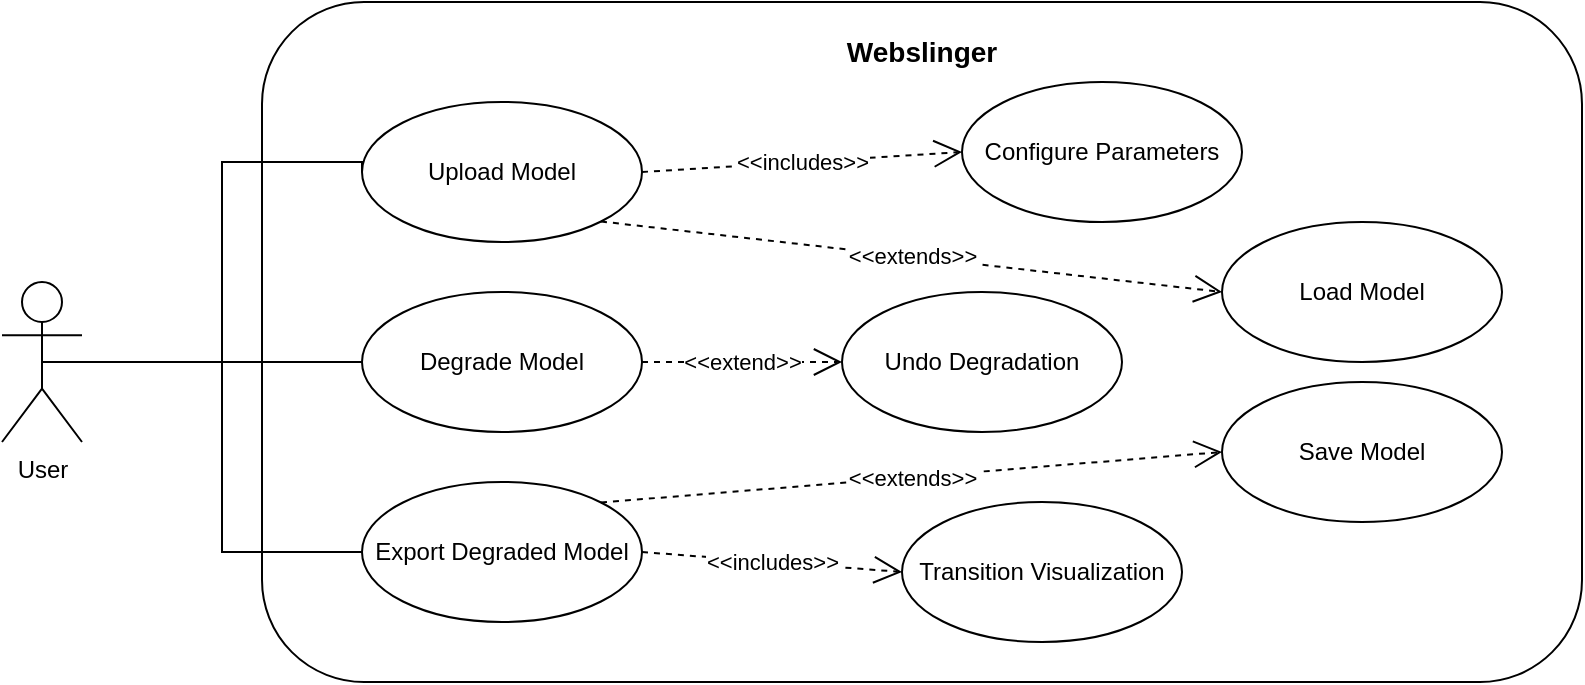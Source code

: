<mxfile version="24.6.4" type="device">
  <diagram name="Page-1" id="aNWwzqXz-StgDCO1wI7D">
    <mxGraphModel dx="1215" dy="669" grid="1" gridSize="10" guides="1" tooltips="1" connect="1" arrows="1" fold="1" page="1" pageScale="1" pageWidth="850" pageHeight="1100" math="0" shadow="0">
      <root>
        <mxCell id="0" />
        <mxCell id="1" parent="0" />
        <mxCell id="2Bs1vBYmMxsOLWfm3BsM-2" value="" style="rounded=1;whiteSpace=wrap;html=1;" vertex="1" parent="1">
          <mxGeometry x="200" y="180" width="660" height="340" as="geometry" />
        </mxCell>
        <mxCell id="2Bs1vBYmMxsOLWfm3BsM-3" value="&lt;b&gt;&lt;font style=&quot;font-size: 14px;&quot;&gt;Webslinger&lt;/font&gt;&lt;/b&gt;" style="text;html=1;align=center;verticalAlign=middle;whiteSpace=wrap;rounded=0;" vertex="1" parent="1">
          <mxGeometry x="500" y="190" width="60" height="30" as="geometry" />
        </mxCell>
        <mxCell id="2Bs1vBYmMxsOLWfm3BsM-4" value="User" style="shape=umlActor;verticalLabelPosition=bottom;verticalAlign=top;html=1;outlineConnect=0;" vertex="1" parent="1">
          <mxGeometry x="70" y="320" width="40" height="80" as="geometry" />
        </mxCell>
        <mxCell id="2Bs1vBYmMxsOLWfm3BsM-7" value="Upload Model" style="ellipse;whiteSpace=wrap;html=1;" vertex="1" parent="1">
          <mxGeometry x="250" y="230" width="140" height="70" as="geometry" />
        </mxCell>
        <mxCell id="2Bs1vBYmMxsOLWfm3BsM-8" value="Degrade Model" style="ellipse;whiteSpace=wrap;html=1;" vertex="1" parent="1">
          <mxGeometry x="250" y="325" width="140" height="70" as="geometry" />
        </mxCell>
        <mxCell id="2Bs1vBYmMxsOLWfm3BsM-9" value="Export Degraded Model" style="ellipse;whiteSpace=wrap;html=1;" vertex="1" parent="1">
          <mxGeometry x="250" y="420" width="140" height="70" as="geometry" />
        </mxCell>
        <mxCell id="2Bs1vBYmMxsOLWfm3BsM-14" value="" style="endArrow=none;html=1;edgeStyle=orthogonalEdgeStyle;rounded=0;entryX=0;entryY=0.5;entryDx=0;entryDy=0;exitX=0.5;exitY=0.5;exitDx=0;exitDy=0;exitPerimeter=0;" edge="1" parent="1" source="2Bs1vBYmMxsOLWfm3BsM-4" target="2Bs1vBYmMxsOLWfm3BsM-7">
          <mxGeometry relative="1" as="geometry">
            <mxPoint x="150" y="365" as="sourcePoint" />
            <mxPoint x="250" y="260" as="targetPoint" />
            <Array as="points">
              <mxPoint x="180" y="360" />
              <mxPoint x="180" y="260" />
              <mxPoint x="250" y="260" />
            </Array>
          </mxGeometry>
        </mxCell>
        <mxCell id="2Bs1vBYmMxsOLWfm3BsM-15" value="" style="endArrow=none;html=1;edgeStyle=orthogonalEdgeStyle;rounded=0;entryX=0;entryY=0.5;entryDx=0;entryDy=0;exitX=0.5;exitY=0.5;exitDx=0;exitDy=0;exitPerimeter=0;" edge="1" parent="1" source="2Bs1vBYmMxsOLWfm3BsM-4" target="2Bs1vBYmMxsOLWfm3BsM-8">
          <mxGeometry relative="1" as="geometry">
            <mxPoint x="150" y="365" as="sourcePoint" />
            <mxPoint x="250" y="360" as="targetPoint" />
            <Array as="points" />
          </mxGeometry>
        </mxCell>
        <mxCell id="2Bs1vBYmMxsOLWfm3BsM-19" value="Undo Degradation" style="ellipse;whiteSpace=wrap;html=1;" vertex="1" parent="1">
          <mxGeometry x="490" y="325" width="140" height="70" as="geometry" />
        </mxCell>
        <mxCell id="2Bs1vBYmMxsOLWfm3BsM-20" value="&amp;lt;&amp;lt;extend&amp;gt;&amp;gt;" style="endArrow=open;endSize=12;dashed=1;html=1;rounded=0;entryX=0;entryY=0.5;entryDx=0;entryDy=0;exitX=1;exitY=0.5;exitDx=0;exitDy=0;" edge="1" parent="1" target="2Bs1vBYmMxsOLWfm3BsM-19" source="2Bs1vBYmMxsOLWfm3BsM-8">
          <mxGeometry width="160" relative="1" as="geometry">
            <mxPoint x="390" y="365" as="sourcePoint" />
            <mxPoint x="440" y="420" as="targetPoint" />
          </mxGeometry>
        </mxCell>
        <mxCell id="2Bs1vBYmMxsOLWfm3BsM-24" value="Configure Parameters" style="ellipse;whiteSpace=wrap;html=1;" vertex="1" parent="1">
          <mxGeometry x="550" y="220" width="140" height="70" as="geometry" />
        </mxCell>
        <mxCell id="2Bs1vBYmMxsOLWfm3BsM-25" value="&amp;lt;&amp;lt;includes&amp;gt;&amp;gt;" style="endArrow=open;endSize=12;dashed=1;html=1;rounded=0;entryX=0;entryY=0.5;entryDx=0;entryDy=0;exitX=1;exitY=0.5;exitDx=0;exitDy=0;" edge="1" parent="1" target="2Bs1vBYmMxsOLWfm3BsM-24" source="2Bs1vBYmMxsOLWfm3BsM-7">
          <mxGeometry width="160" relative="1" as="geometry">
            <mxPoint x="390" y="265" as="sourcePoint" />
            <mxPoint x="440" y="320" as="targetPoint" />
          </mxGeometry>
        </mxCell>
        <mxCell id="2Bs1vBYmMxsOLWfm3BsM-26" value="Transition Visualization" style="ellipse;whiteSpace=wrap;html=1;" vertex="1" parent="1">
          <mxGeometry x="520" y="430" width="140" height="70" as="geometry" />
        </mxCell>
        <mxCell id="2Bs1vBYmMxsOLWfm3BsM-27" value="&amp;lt;&amp;lt;includes&amp;gt;&amp;gt;" style="endArrow=open;endSize=12;dashed=1;html=1;rounded=0;entryX=0;entryY=0.5;entryDx=0;entryDy=0;exitX=1;exitY=0.5;exitDx=0;exitDy=0;" edge="1" parent="1" target="2Bs1vBYmMxsOLWfm3BsM-26" source="2Bs1vBYmMxsOLWfm3BsM-9">
          <mxGeometry width="160" relative="1" as="geometry">
            <mxPoint x="390" y="455" as="sourcePoint" />
            <mxPoint x="440" y="510" as="targetPoint" />
          </mxGeometry>
        </mxCell>
        <mxCell id="2Bs1vBYmMxsOLWfm3BsM-31" value="" style="endArrow=none;html=1;edgeStyle=orthogonalEdgeStyle;rounded=0;entryX=0;entryY=0.5;entryDx=0;entryDy=0;exitX=0.5;exitY=0.5;exitDx=0;exitDy=0;exitPerimeter=0;" edge="1" parent="1" source="2Bs1vBYmMxsOLWfm3BsM-4" target="2Bs1vBYmMxsOLWfm3BsM-9">
          <mxGeometry relative="1" as="geometry">
            <mxPoint x="150" y="365" as="sourcePoint" />
            <mxPoint x="250" y="455" as="targetPoint" />
            <Array as="points">
              <mxPoint x="180" y="360" />
              <mxPoint x="180" y="455" />
            </Array>
          </mxGeometry>
        </mxCell>
        <mxCell id="2Bs1vBYmMxsOLWfm3BsM-32" value="&lt;div style=&quot;text-align: center;&quot;&gt;&lt;span style=&quot;text-align: start; background-color: initial;&quot;&gt;Load Model&lt;/span&gt;&lt;span style=&quot;color: rgba(0, 0, 0, 0); font-family: monospace; font-size: 0px; text-align: start; text-wrap: nowrap; background-color: initial;&quot;&gt;%3CmxGraphModel%3E%3Croot%3E%3CmxCell%20id%3D%220%22%2F%3E%3CmxCell%20id%3D%221%22%20parent%3D%220%22%2F%3E%3CmxCell%20id%3D%222%22%20value%3D%22Export%20Degraded%20Model%22%20style%3D%22ellipse%3BwhiteSpace%3Dwrap%3Bhtml%3D1%3B%22%20vertex%3D%221%22%20parent%3D%221%22%3E%3CmxGeometry%20x%3D%22250%22%20y%3D%22420%22%20width%3D%22140%22%20height%3D%2270%22%20as%3D%22geometry%22%2F%3E%3C%2FmxCell%3E%3C%2Froot%3E%3C%2FmxGraphModel%3E&lt;/span&gt;&lt;/div&gt;" style="ellipse;whiteSpace=wrap;html=1;" vertex="1" parent="1">
          <mxGeometry x="680" y="290" width="140" height="70" as="geometry" />
        </mxCell>
        <mxCell id="2Bs1vBYmMxsOLWfm3BsM-33" value="Save Model" style="ellipse;whiteSpace=wrap;html=1;" vertex="1" parent="1">
          <mxGeometry x="680" y="370" width="140" height="70" as="geometry" />
        </mxCell>
        <mxCell id="2Bs1vBYmMxsOLWfm3BsM-34" value="&amp;lt;&amp;lt;extends&amp;gt;&amp;gt;&lt;span style=&quot;color: rgba(0, 0, 0, 0); font-family: monospace; font-size: 0px; text-align: start; background-color: rgb(251, 251, 251);&quot;&gt;%3CmxGraphModel%3E%3Croot%3E%3CmxCell%20id%3D%220%22%2F%3E%3CmxCell%20id%3D%221%22%20parent%3D%220%22%2F%3E%3CmxCell%20id%3D%222%22%20value%3D%22%26amp%3Blt%3B%26amp%3Blt%3Bincludes%26amp%3Bgt%3B%26amp%3Bgt%3B%22%20style%3D%22endArrow%3Dopen%3BendSize%3D12%3Bdashed%3D1%3Bhtml%3D1%3Brounded%3D0%3BentryX%3D0%3BentryY%3D0.5%3BentryDx%3D0%3BentryDy%3D0%3BexitX%3D1%3BexitY%3D0.5%3BexitDx%3D0%3BexitDy%3D0%3B%22%20edge%3D%221%22%20parent%3D%221%22%3E%3CmxGeometry%20width%3D%22160%22%20relative%3D%221%22%20as%3D%22geometry%22%3E%3CmxPoint%20x%3D%22390%22%20y%3D%22265%22%20as%3D%22sourcePoint%22%2F%3E%3CmxPoint%20x%3D%22550%22%20y%3D%22265%22%20as%3D%22targetPoint%22%2F%3E%3C%2FmxGeometry%3E%3C%2FmxCell%3E%3C%2Froot%3E%3C%2FmxGraphModel%3E&lt;/span&gt;" style="endArrow=open;endSize=12;dashed=1;html=1;rounded=0;entryX=0;entryY=0.5;entryDx=0;entryDy=0;exitX=1;exitY=1;exitDx=0;exitDy=0;" edge="1" parent="1" source="2Bs1vBYmMxsOLWfm3BsM-7" target="2Bs1vBYmMxsOLWfm3BsM-32">
          <mxGeometry width="160" relative="1" as="geometry">
            <mxPoint x="400" y="275" as="sourcePoint" />
            <mxPoint x="560" y="275" as="targetPoint" />
          </mxGeometry>
        </mxCell>
        <mxCell id="2Bs1vBYmMxsOLWfm3BsM-35" value="&amp;lt;&amp;lt;extends&amp;gt;&amp;gt;" style="endArrow=open;endSize=12;dashed=1;html=1;rounded=0;entryX=0;entryY=0.5;entryDx=0;entryDy=0;exitX=1;exitY=0;exitDx=0;exitDy=0;" edge="1" parent="1" source="2Bs1vBYmMxsOLWfm3BsM-9" target="2Bs1vBYmMxsOLWfm3BsM-33">
          <mxGeometry width="160" relative="1" as="geometry">
            <mxPoint x="410" y="285" as="sourcePoint" />
            <mxPoint x="570" y="285" as="targetPoint" />
          </mxGeometry>
        </mxCell>
      </root>
    </mxGraphModel>
  </diagram>
</mxfile>
